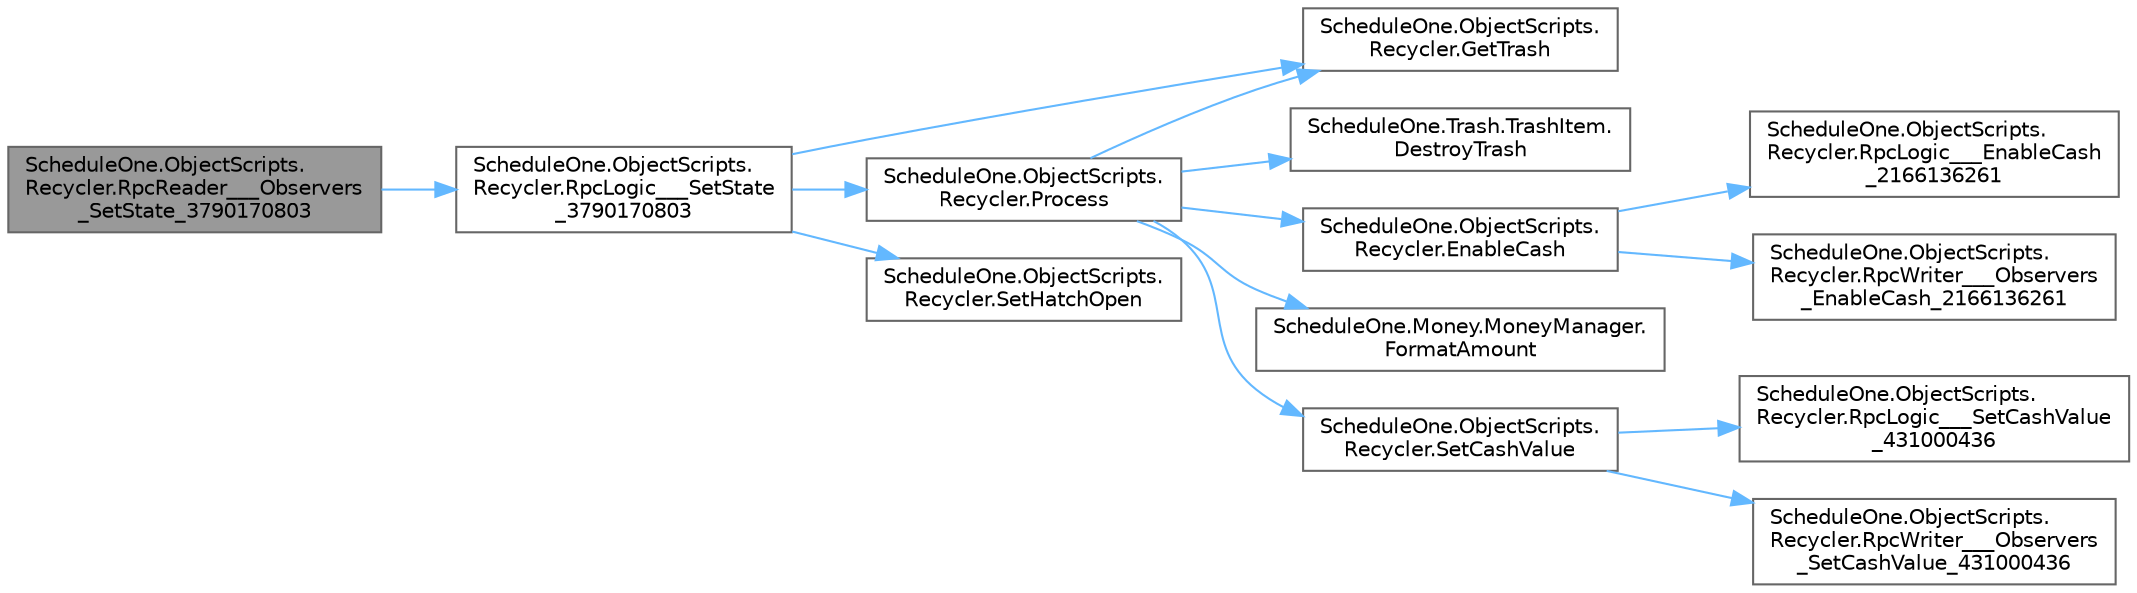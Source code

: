 digraph "ScheduleOne.ObjectScripts.Recycler.RpcReader___Observers_SetState_3790170803"
{
 // LATEX_PDF_SIZE
  bgcolor="transparent";
  edge [fontname=Helvetica,fontsize=10,labelfontname=Helvetica,labelfontsize=10];
  node [fontname=Helvetica,fontsize=10,shape=box,height=0.2,width=0.4];
  rankdir="LR";
  Node1 [id="Node000001",label="ScheduleOne.ObjectScripts.\lRecycler.RpcReader___Observers\l_SetState_3790170803",height=0.2,width=0.4,color="gray40", fillcolor="grey60", style="filled", fontcolor="black",tooltip=" "];
  Node1 -> Node2 [id="edge1_Node000001_Node000002",color="steelblue1",style="solid",tooltip=" "];
  Node2 [id="Node000002",label="ScheduleOne.ObjectScripts.\lRecycler.RpcLogic___SetState\l_3790170803",height=0.2,width=0.4,color="grey40", fillcolor="white", style="filled",URL="$class_schedule_one_1_1_object_scripts_1_1_recycler.html#a7bcada430c362a8274e163cb3ee997e0",tooltip=" "];
  Node2 -> Node3 [id="edge2_Node000002_Node000003",color="steelblue1",style="solid",tooltip=" "];
  Node3 [id="Node000003",label="ScheduleOne.ObjectScripts.\lRecycler.GetTrash",height=0.2,width=0.4,color="grey40", fillcolor="white", style="filled",URL="$class_schedule_one_1_1_object_scripts_1_1_recycler.html#adabc9dc71b30892fc01ac7992f4b8c5d",tooltip=" "];
  Node2 -> Node4 [id="edge3_Node000002_Node000004",color="steelblue1",style="solid",tooltip=" "];
  Node4 [id="Node000004",label="ScheduleOne.ObjectScripts.\lRecycler.Process",height=0.2,width=0.4,color="grey40", fillcolor="white", style="filled",URL="$class_schedule_one_1_1_object_scripts_1_1_recycler.html#a3185c46e6e6fe7a874b49e98773947de",tooltip=" "];
  Node4 -> Node5 [id="edge4_Node000004_Node000005",color="steelblue1",style="solid",tooltip=" "];
  Node5 [id="Node000005",label="ScheduleOne.Trash.TrashItem.\lDestroyTrash",height=0.2,width=0.4,color="grey40", fillcolor="white", style="filled",URL="$class_schedule_one_1_1_trash_1_1_trash_item.html#adcd7619fd5a8880b32f4cc7e30cf46f0",tooltip=" "];
  Node4 -> Node6 [id="edge5_Node000004_Node000006",color="steelblue1",style="solid",tooltip=" "];
  Node6 [id="Node000006",label="ScheduleOne.ObjectScripts.\lRecycler.EnableCash",height=0.2,width=0.4,color="grey40", fillcolor="white", style="filled",URL="$class_schedule_one_1_1_object_scripts_1_1_recycler.html#a50265b25e90c598f2ad7ed1eea47d365",tooltip=" "];
  Node6 -> Node7 [id="edge6_Node000006_Node000007",color="steelblue1",style="solid",tooltip=" "];
  Node7 [id="Node000007",label="ScheduleOne.ObjectScripts.\lRecycler.RpcLogic___EnableCash\l_2166136261",height=0.2,width=0.4,color="grey40", fillcolor="white", style="filled",URL="$class_schedule_one_1_1_object_scripts_1_1_recycler.html#a217c5e53bb378ee540814a1479d0eb07",tooltip=" "];
  Node6 -> Node8 [id="edge7_Node000006_Node000008",color="steelblue1",style="solid",tooltip=" "];
  Node8 [id="Node000008",label="ScheduleOne.ObjectScripts.\lRecycler.RpcWriter___Observers\l_EnableCash_2166136261",height=0.2,width=0.4,color="grey40", fillcolor="white", style="filled",URL="$class_schedule_one_1_1_object_scripts_1_1_recycler.html#a6052ee86d22400b037c98001e01f4eb3",tooltip=" "];
  Node4 -> Node9 [id="edge8_Node000004_Node000009",color="steelblue1",style="solid",tooltip=" "];
  Node9 [id="Node000009",label="ScheduleOne.Money.MoneyManager.\lFormatAmount",height=0.2,width=0.4,color="grey40", fillcolor="white", style="filled",URL="$class_schedule_one_1_1_money_1_1_money_manager.html#a78b4073a7950bbf638996b8e16ac18e5",tooltip=" "];
  Node4 -> Node3 [id="edge9_Node000004_Node000003",color="steelblue1",style="solid",tooltip=" "];
  Node4 -> Node10 [id="edge10_Node000004_Node000010",color="steelblue1",style="solid",tooltip=" "];
  Node10 [id="Node000010",label="ScheduleOne.ObjectScripts.\lRecycler.SetCashValue",height=0.2,width=0.4,color="grey40", fillcolor="white", style="filled",URL="$class_schedule_one_1_1_object_scripts_1_1_recycler.html#ac187674d307805011b87dc9ac50a43a0",tooltip=" "];
  Node10 -> Node11 [id="edge11_Node000010_Node000011",color="steelblue1",style="solid",tooltip=" "];
  Node11 [id="Node000011",label="ScheduleOne.ObjectScripts.\lRecycler.RpcLogic___SetCashValue\l_431000436",height=0.2,width=0.4,color="grey40", fillcolor="white", style="filled",URL="$class_schedule_one_1_1_object_scripts_1_1_recycler.html#ac8789fbf8ae4e19d71089ee6ca5d9c4b",tooltip=" "];
  Node10 -> Node12 [id="edge12_Node000010_Node000012",color="steelblue1",style="solid",tooltip=" "];
  Node12 [id="Node000012",label="ScheduleOne.ObjectScripts.\lRecycler.RpcWriter___Observers\l_SetCashValue_431000436",height=0.2,width=0.4,color="grey40", fillcolor="white", style="filled",URL="$class_schedule_one_1_1_object_scripts_1_1_recycler.html#a322eddd00b927a76e2fa35c8bb208d24",tooltip=" "];
  Node2 -> Node13 [id="edge13_Node000002_Node000013",color="steelblue1",style="solid",tooltip=" "];
  Node13 [id="Node000013",label="ScheduleOne.ObjectScripts.\lRecycler.SetHatchOpen",height=0.2,width=0.4,color="grey40", fillcolor="white", style="filled",URL="$class_schedule_one_1_1_object_scripts_1_1_recycler.html#a11e7a1170e8bf61f0c0b611fc3d6754d",tooltip=" "];
}
